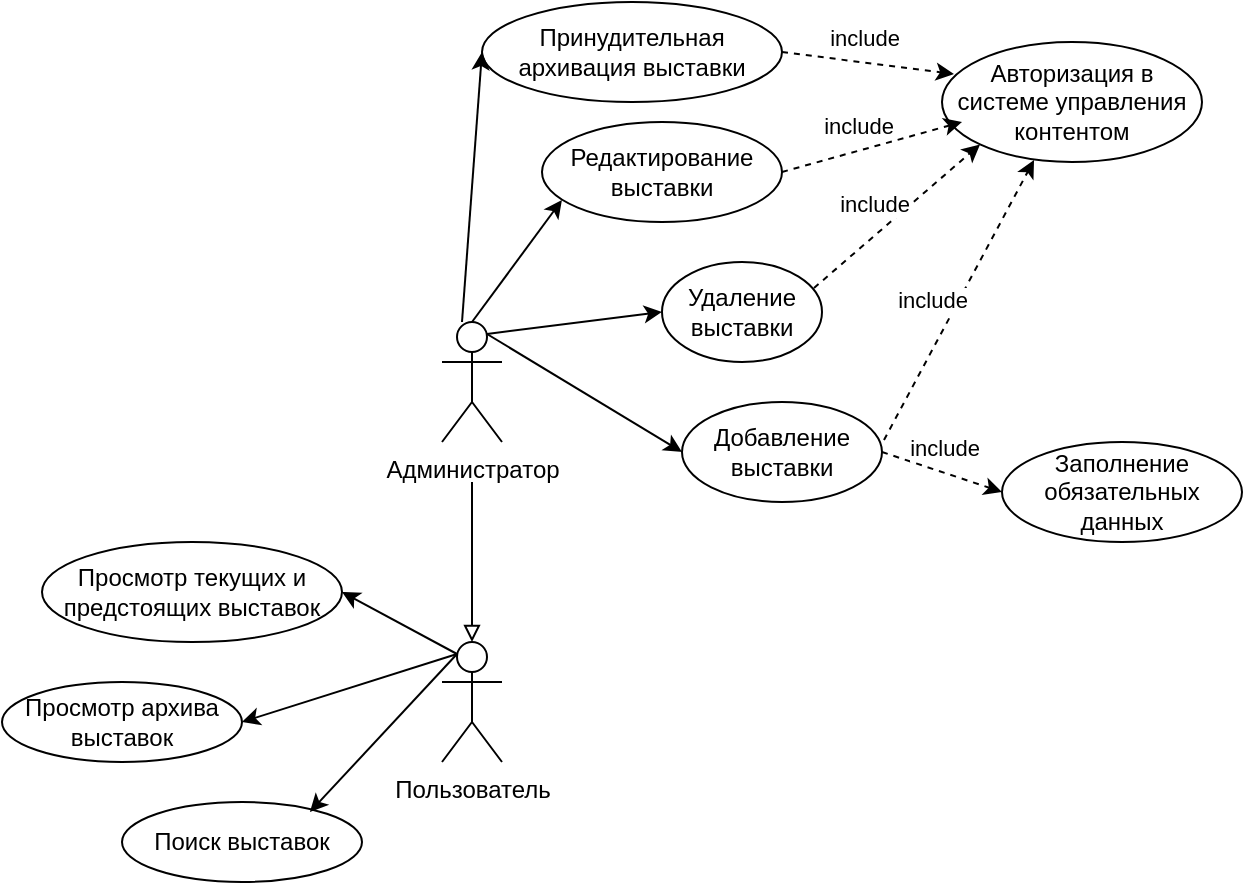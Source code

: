 <mxfile version="21.2.1" type="device">
  <diagram name="Page-1" id="sf8JOwjCXrXif8BEMp1B">
    <mxGraphModel dx="1434" dy="1896" grid="1" gridSize="10" guides="1" tooltips="1" connect="1" arrows="1" fold="1" page="1" pageScale="1" pageWidth="850" pageHeight="1100" math="0" shadow="0">
      <root>
        <mxCell id="0" />
        <mxCell id="1" parent="0" />
        <mxCell id="QIx4C-68j_raQrRl_7Mb-1" value="Администратор" style="shape=umlActor;verticalLabelPosition=bottom;verticalAlign=top;html=1;outlineConnect=0;" vertex="1" parent="1">
          <mxGeometry x="410" y="130" width="30" height="60" as="geometry" />
        </mxCell>
        <mxCell id="QIx4C-68j_raQrRl_7Mb-6" value="Пользователь" style="shape=umlActor;verticalLabelPosition=bottom;verticalAlign=top;html=1;outlineConnect=0;" vertex="1" parent="1">
          <mxGeometry x="410" y="290" width="30" height="60" as="geometry" />
        </mxCell>
        <mxCell id="QIx4C-68j_raQrRl_7Mb-8" value="" style="endArrow=block;html=1;rounded=0;endFill=0;entryX=0.5;entryY=0;entryDx=0;entryDy=0;entryPerimeter=0;" edge="1" parent="1" target="QIx4C-68j_raQrRl_7Mb-6">
          <mxGeometry width="50" height="50" relative="1" as="geometry">
            <mxPoint x="425" y="210" as="sourcePoint" />
            <mxPoint x="425" y="220" as="targetPoint" />
          </mxGeometry>
        </mxCell>
        <mxCell id="QIx4C-68j_raQrRl_7Mb-11" value="Добавление выставки" style="ellipse;whiteSpace=wrap;html=1;" vertex="1" parent="1">
          <mxGeometry x="530" y="170" width="100" height="50" as="geometry" />
        </mxCell>
        <mxCell id="QIx4C-68j_raQrRl_7Mb-13" value="" style="endArrow=classic;html=1;rounded=0;exitX=0.75;exitY=0.1;exitDx=0;exitDy=0;exitPerimeter=0;entryX=0;entryY=0.5;entryDx=0;entryDy=0;" edge="1" parent="1" source="QIx4C-68j_raQrRl_7Mb-1" target="QIx4C-68j_raQrRl_7Mb-11">
          <mxGeometry width="50" height="50" relative="1" as="geometry">
            <mxPoint x="460" y="180" as="sourcePoint" />
            <mxPoint x="510" y="130" as="targetPoint" />
          </mxGeometry>
        </mxCell>
        <mxCell id="QIx4C-68j_raQrRl_7Mb-14" value="" style="endArrow=classic;html=1;rounded=0;exitX=0.75;exitY=0.1;exitDx=0;exitDy=0;exitPerimeter=0;entryX=0;entryY=0.5;entryDx=0;entryDy=0;" edge="1" parent="1" source="QIx4C-68j_raQrRl_7Mb-1" target="QIx4C-68j_raQrRl_7Mb-15">
          <mxGeometry width="50" height="50" relative="1" as="geometry">
            <mxPoint x="520" y="190" as="sourcePoint" />
            <mxPoint x="490" y="160" as="targetPoint" />
          </mxGeometry>
        </mxCell>
        <mxCell id="QIx4C-68j_raQrRl_7Mb-15" value="Удаление выставки" style="ellipse;whiteSpace=wrap;html=1;" vertex="1" parent="1">
          <mxGeometry x="520" y="100" width="80" height="50" as="geometry" />
        </mxCell>
        <mxCell id="QIx4C-68j_raQrRl_7Mb-16" value="Редактирование выставки" style="ellipse;whiteSpace=wrap;html=1;" vertex="1" parent="1">
          <mxGeometry x="460" y="30" width="120" height="50" as="geometry" />
        </mxCell>
        <mxCell id="QIx4C-68j_raQrRl_7Mb-17" value="Принудительная архивация выставки" style="ellipse;whiteSpace=wrap;html=1;" vertex="1" parent="1">
          <mxGeometry x="430" y="-30" width="150" height="50" as="geometry" />
        </mxCell>
        <mxCell id="QIx4C-68j_raQrRl_7Mb-18" value="" style="endArrow=classic;html=1;rounded=0;exitX=0.5;exitY=0;exitDx=0;exitDy=0;exitPerimeter=0;entryX=0.083;entryY=0.78;entryDx=0;entryDy=0;entryPerimeter=0;" edge="1" parent="1" source="QIx4C-68j_raQrRl_7Mb-1" target="QIx4C-68j_raQrRl_7Mb-16">
          <mxGeometry width="50" height="50" relative="1" as="geometry">
            <mxPoint x="443" y="146" as="sourcePoint" />
            <mxPoint x="505" y="113" as="targetPoint" />
          </mxGeometry>
        </mxCell>
        <mxCell id="QIx4C-68j_raQrRl_7Mb-19" value="" style="endArrow=classic;html=1;rounded=0;entryX=0;entryY=0.5;entryDx=0;entryDy=0;" edge="1" parent="1" target="QIx4C-68j_raQrRl_7Mb-17">
          <mxGeometry width="50" height="50" relative="1" as="geometry">
            <mxPoint x="420" y="130" as="sourcePoint" />
            <mxPoint x="466" y="14" as="targetPoint" />
          </mxGeometry>
        </mxCell>
        <mxCell id="QIx4C-68j_raQrRl_7Mb-23" value="Авторизация в системе управления контентом" style="ellipse;whiteSpace=wrap;html=1;" vertex="1" parent="1">
          <mxGeometry x="660" y="-10" width="130" height="60" as="geometry" />
        </mxCell>
        <mxCell id="QIx4C-68j_raQrRl_7Mb-24" value="include" style="endArrow=classic;html=1;rounded=0;exitX=1;exitY=0.5;exitDx=0;exitDy=0;dashed=1;entryX=0.046;entryY=0.267;entryDx=0;entryDy=0;entryPerimeter=0;" edge="1" parent="1" source="QIx4C-68j_raQrRl_7Mb-17" target="QIx4C-68j_raQrRl_7Mb-23">
          <mxGeometry x="-0.089" y="12" width="50" height="50" relative="1" as="geometry">
            <mxPoint x="620" y="-20" as="sourcePoint" />
            <mxPoint x="670" y="10" as="targetPoint" />
            <mxPoint as="offset" />
          </mxGeometry>
        </mxCell>
        <mxCell id="QIx4C-68j_raQrRl_7Mb-25" value="include" style="endArrow=classic;html=1;rounded=0;exitX=1;exitY=0.5;exitDx=0;exitDy=0;dashed=1;" edge="1" parent="1" source="QIx4C-68j_raQrRl_7Mb-16">
          <mxGeometry x="-0.089" y="12" width="50" height="50" relative="1" as="geometry">
            <mxPoint x="590" y="10" as="sourcePoint" />
            <mxPoint x="670" y="30" as="targetPoint" />
            <mxPoint as="offset" />
          </mxGeometry>
        </mxCell>
        <mxCell id="QIx4C-68j_raQrRl_7Mb-26" value="include" style="endArrow=classic;html=1;rounded=0;exitX=1.01;exitY=0.38;exitDx=0;exitDy=0;dashed=1;exitPerimeter=0;entryX=0.354;entryY=0.983;entryDx=0;entryDy=0;entryPerimeter=0;" edge="1" parent="1" source="QIx4C-68j_raQrRl_7Mb-11" target="QIx4C-68j_raQrRl_7Mb-23">
          <mxGeometry x="-0.089" y="12" width="50" height="50" relative="1" as="geometry">
            <mxPoint x="600" y="20" as="sourcePoint" />
            <mxPoint x="680" y="45" as="targetPoint" />
            <mxPoint as="offset" />
          </mxGeometry>
        </mxCell>
        <mxCell id="QIx4C-68j_raQrRl_7Mb-27" value="include" style="endArrow=classic;html=1;rounded=0;exitX=0.95;exitY=0.26;exitDx=0;exitDy=0;entryX=0;entryY=1;entryDx=0;entryDy=0;dashed=1;exitPerimeter=0;" edge="1" parent="1" source="QIx4C-68j_raQrRl_7Mb-15" target="QIx4C-68j_raQrRl_7Mb-23">
          <mxGeometry x="-0.089" y="12" width="50" height="50" relative="1" as="geometry">
            <mxPoint x="610" y="30" as="sourcePoint" />
            <mxPoint x="690" y="55" as="targetPoint" />
            <mxPoint as="offset" />
          </mxGeometry>
        </mxCell>
        <mxCell id="QIx4C-68j_raQrRl_7Mb-28" value="Просмотр текущих и предстоящих выставок" style="ellipse;whiteSpace=wrap;html=1;" vertex="1" parent="1">
          <mxGeometry x="210" y="240" width="150" height="50" as="geometry" />
        </mxCell>
        <mxCell id="QIx4C-68j_raQrRl_7Mb-30" value="" style="endArrow=classic;html=1;rounded=0;exitX=0.25;exitY=0.1;exitDx=0;exitDy=0;exitPerimeter=0;entryX=1;entryY=0.5;entryDx=0;entryDy=0;" edge="1" parent="1" source="QIx4C-68j_raQrRl_7Mb-6" target="QIx4C-68j_raQrRl_7Mb-28">
          <mxGeometry width="50" height="50" relative="1" as="geometry">
            <mxPoint x="310" y="360" as="sourcePoint" />
            <mxPoint x="360" y="310" as="targetPoint" />
          </mxGeometry>
        </mxCell>
        <mxCell id="QIx4C-68j_raQrRl_7Mb-31" value="Просмотр архива выставок" style="ellipse;whiteSpace=wrap;html=1;" vertex="1" parent="1">
          <mxGeometry x="190" y="310" width="120" height="40" as="geometry" />
        </mxCell>
        <mxCell id="QIx4C-68j_raQrRl_7Mb-32" value="" style="endArrow=classic;html=1;rounded=0;exitX=0.25;exitY=0.1;exitDx=0;exitDy=0;exitPerimeter=0;entryX=1;entryY=0.5;entryDx=0;entryDy=0;" edge="1" parent="1" source="QIx4C-68j_raQrRl_7Mb-6" target="QIx4C-68j_raQrRl_7Mb-31">
          <mxGeometry width="50" height="50" relative="1" as="geometry">
            <mxPoint x="330" y="440" as="sourcePoint" />
            <mxPoint x="380" y="390" as="targetPoint" />
          </mxGeometry>
        </mxCell>
        <mxCell id="QIx4C-68j_raQrRl_7Mb-33" value="Поиск выставок" style="ellipse;whiteSpace=wrap;html=1;" vertex="1" parent="1">
          <mxGeometry x="250" y="370" width="120" height="40" as="geometry" />
        </mxCell>
        <mxCell id="QIx4C-68j_raQrRl_7Mb-34" value="" style="endArrow=classic;html=1;rounded=0;exitX=0.25;exitY=0.1;exitDx=0;exitDy=0;exitPerimeter=0;entryX=0.783;entryY=0.125;entryDx=0;entryDy=0;entryPerimeter=0;" edge="1" parent="1" source="QIx4C-68j_raQrRl_7Mb-6" target="QIx4C-68j_raQrRl_7Mb-33">
          <mxGeometry width="50" height="50" relative="1" as="geometry">
            <mxPoint x="380" y="450" as="sourcePoint" />
            <mxPoint x="430" y="400" as="targetPoint" />
          </mxGeometry>
        </mxCell>
        <mxCell id="QIx4C-68j_raQrRl_7Mb-35" value="Заполнение обязательных данных" style="ellipse;whiteSpace=wrap;html=1;" vertex="1" parent="1">
          <mxGeometry x="690" y="190" width="120" height="50" as="geometry" />
        </mxCell>
        <mxCell id="QIx4C-68j_raQrRl_7Mb-36" value="include" style="endArrow=classic;html=1;rounded=0;exitX=1;exitY=0.5;exitDx=0;exitDy=0;dashed=1;entryX=0;entryY=0.5;entryDx=0;entryDy=0;" edge="1" parent="1" source="QIx4C-68j_raQrRl_7Mb-11" target="QIx4C-68j_raQrRl_7Mb-35">
          <mxGeometry x="-0.089" y="12" width="50" height="50" relative="1" as="geometry">
            <mxPoint x="641" y="199" as="sourcePoint" />
            <mxPoint x="716" y="59" as="targetPoint" />
            <mxPoint as="offset" />
          </mxGeometry>
        </mxCell>
      </root>
    </mxGraphModel>
  </diagram>
</mxfile>

